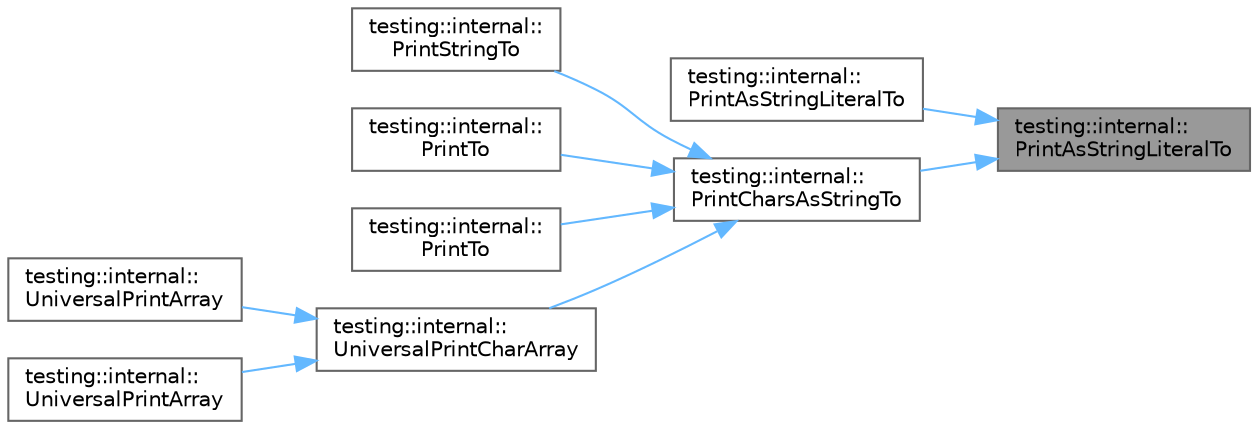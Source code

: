 digraph "testing::internal::PrintAsStringLiteralTo"
{
 // LATEX_PDF_SIZE
  bgcolor="transparent";
  edge [fontname=Helvetica,fontsize=10,labelfontname=Helvetica,labelfontsize=10];
  node [fontname=Helvetica,fontsize=10,shape=box,height=0.2,width=0.4];
  rankdir="RL";
  Node1 [id="Node000001",label="testing::internal::\lPrintAsStringLiteralTo",height=0.2,width=0.4,color="gray40", fillcolor="grey60", style="filled", fontcolor="black",tooltip=" "];
  Node1 -> Node2 [id="edge1_Node000001_Node000002",dir="back",color="steelblue1",style="solid",tooltip=" "];
  Node2 [id="Node000002",label="testing::internal::\lPrintAsStringLiteralTo",height=0.2,width=0.4,color="grey40", fillcolor="white", style="filled",URL="$namespacetesting_1_1internal.html#a82e5b3cf45fd9c4603dbe14bc4cb38c2",tooltip=" "];
  Node1 -> Node3 [id="edge2_Node000001_Node000003",dir="back",color="steelblue1",style="solid",tooltip=" "];
  Node3 [id="Node000003",label="testing::internal::\lPrintCharsAsStringTo",height=0.2,width=0.4,color="grey40", fillcolor="white", style="filled",URL="$namespacetesting_1_1internal.html#aa74d42b9fdd837ae0af3044acc77aac9",tooltip=" "];
  Node3 -> Node4 [id="edge3_Node000003_Node000004",dir="back",color="steelblue1",style="solid",tooltip=" "];
  Node4 [id="Node000004",label="testing::internal::\lPrintStringTo",height=0.2,width=0.4,color="grey40", fillcolor="white", style="filled",URL="$namespacetesting_1_1internal.html#ad609167d8d6792b0fb186539e0e159bd",tooltip=" "];
  Node3 -> Node5 [id="edge4_Node000003_Node000005",dir="back",color="steelblue1",style="solid",tooltip=" "];
  Node5 [id="Node000005",label="testing::internal::\lPrintTo",height=0.2,width=0.4,color="grey40", fillcolor="white", style="filled",URL="$namespacetesting_1_1internal.html#adc6c98306d40b53fd07be4e295102a0a",tooltip=" "];
  Node3 -> Node6 [id="edge5_Node000003_Node000006",dir="back",color="steelblue1",style="solid",tooltip=" "];
  Node6 [id="Node000006",label="testing::internal::\lPrintTo",height=0.2,width=0.4,color="grey40", fillcolor="white", style="filled",URL="$namespacetesting_1_1internal.html#afc20fb56b2547a8f91f9ff99650f2024",tooltip=" "];
  Node3 -> Node7 [id="edge6_Node000003_Node000007",dir="back",color="steelblue1",style="solid",tooltip=" "];
  Node7 [id="Node000007",label="testing::internal::\lUniversalPrintCharArray",height=0.2,width=0.4,color="grey40", fillcolor="white", style="filled",URL="$namespacetesting_1_1internal.html#ad896a4e4d9133ce43dc18b6038d95dc3",tooltip=" "];
  Node7 -> Node8 [id="edge7_Node000007_Node000008",dir="back",color="steelblue1",style="solid",tooltip=" "];
  Node8 [id="Node000008",label="testing::internal::\lUniversalPrintArray",height=0.2,width=0.4,color="grey40", fillcolor="white", style="filled",URL="$namespacetesting_1_1internal.html#a070107e7a8205ad6ec4d538d52b15b38",tooltip=" "];
  Node7 -> Node9 [id="edge8_Node000007_Node000009",dir="back",color="steelblue1",style="solid",tooltip=" "];
  Node9 [id="Node000009",label="testing::internal::\lUniversalPrintArray",height=0.2,width=0.4,color="grey40", fillcolor="white", style="filled",URL="$namespacetesting_1_1internal.html#a52394019018eb5079f9f1bcca23dcd60",tooltip=" "];
}
